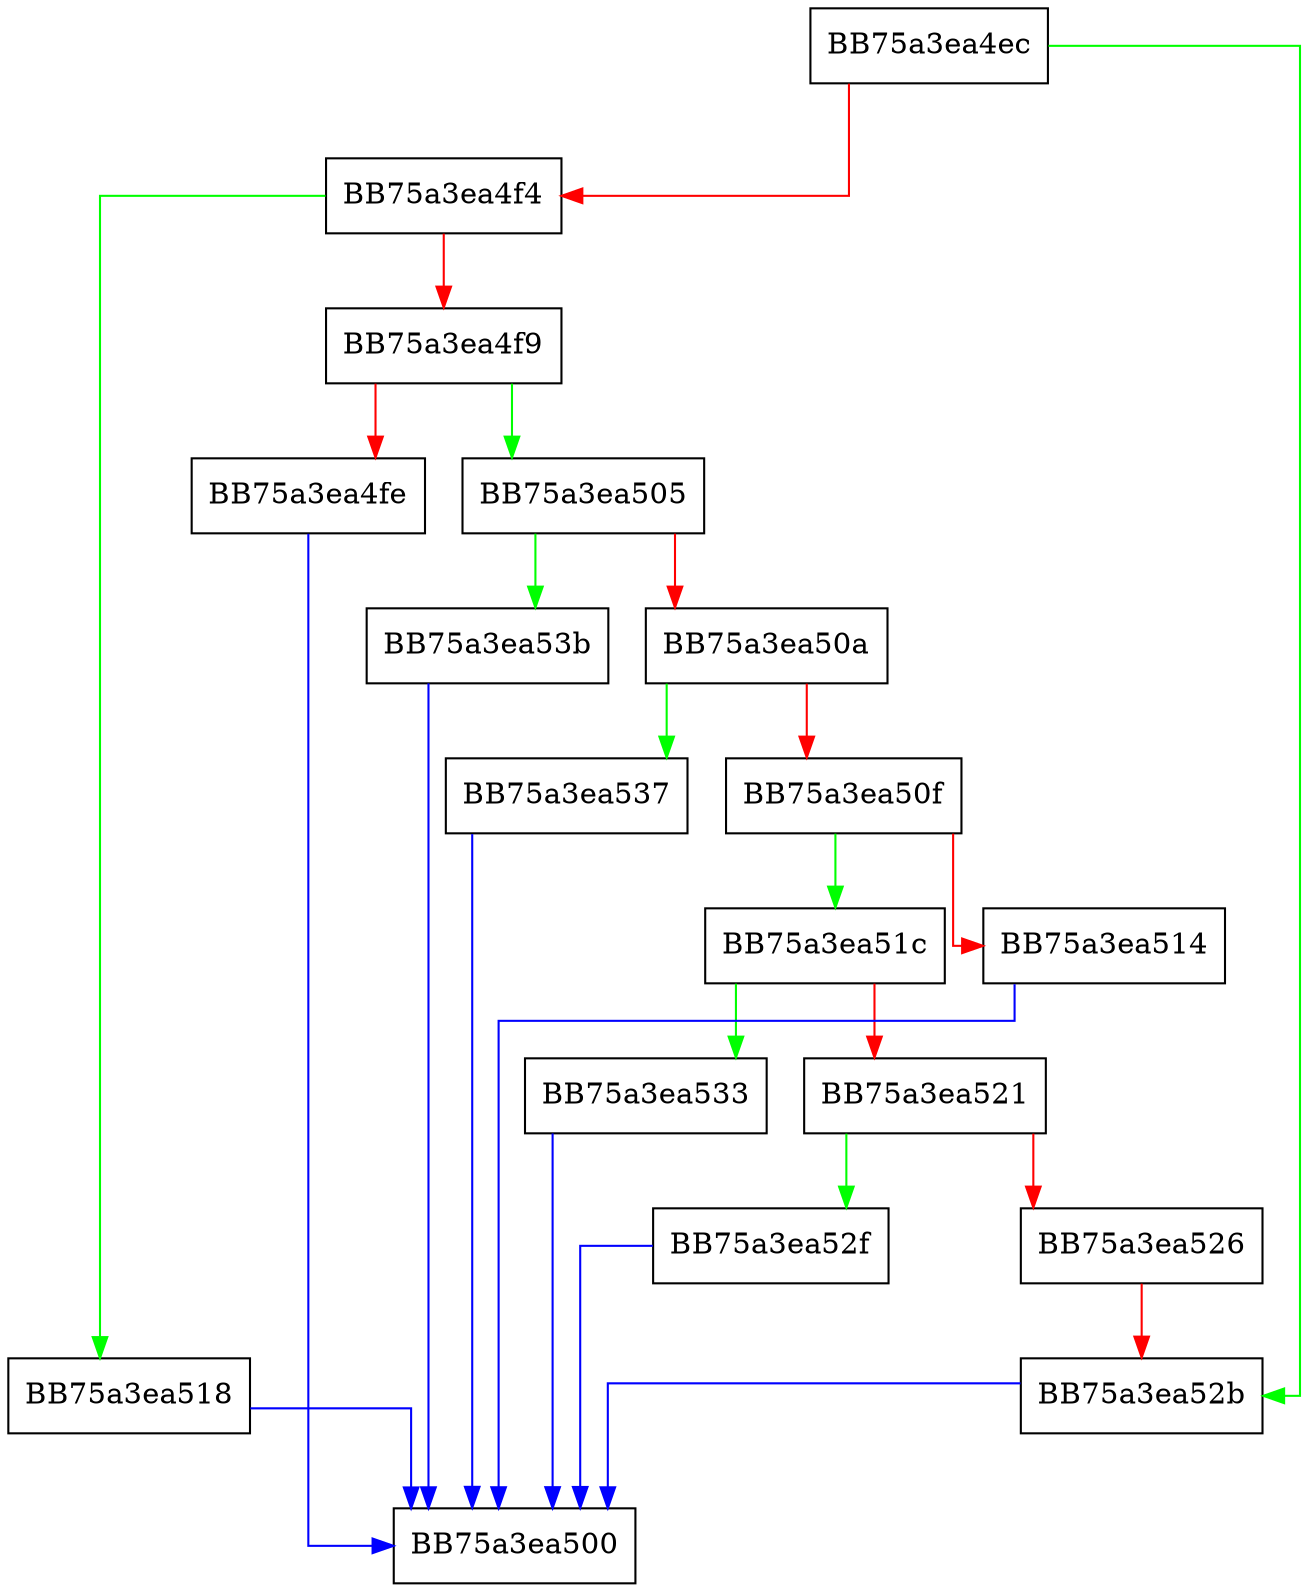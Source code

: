 digraph SmsScanReasonFrom {
  node [shape="box"];
  graph [splines=ortho];
  BB75a3ea4ec -> BB75a3ea52b [color="green"];
  BB75a3ea4ec -> BB75a3ea4f4 [color="red"];
  BB75a3ea4f4 -> BB75a3ea518 [color="green"];
  BB75a3ea4f4 -> BB75a3ea4f9 [color="red"];
  BB75a3ea4f9 -> BB75a3ea505 [color="green"];
  BB75a3ea4f9 -> BB75a3ea4fe [color="red"];
  BB75a3ea4fe -> BB75a3ea500 [color="blue"];
  BB75a3ea505 -> BB75a3ea53b [color="green"];
  BB75a3ea505 -> BB75a3ea50a [color="red"];
  BB75a3ea50a -> BB75a3ea537 [color="green"];
  BB75a3ea50a -> BB75a3ea50f [color="red"];
  BB75a3ea50f -> BB75a3ea51c [color="green"];
  BB75a3ea50f -> BB75a3ea514 [color="red"];
  BB75a3ea514 -> BB75a3ea500 [color="blue"];
  BB75a3ea518 -> BB75a3ea500 [color="blue"];
  BB75a3ea51c -> BB75a3ea533 [color="green"];
  BB75a3ea51c -> BB75a3ea521 [color="red"];
  BB75a3ea521 -> BB75a3ea52f [color="green"];
  BB75a3ea521 -> BB75a3ea526 [color="red"];
  BB75a3ea526 -> BB75a3ea52b [color="red"];
  BB75a3ea52b -> BB75a3ea500 [color="blue"];
  BB75a3ea52f -> BB75a3ea500 [color="blue"];
  BB75a3ea533 -> BB75a3ea500 [color="blue"];
  BB75a3ea537 -> BB75a3ea500 [color="blue"];
  BB75a3ea53b -> BB75a3ea500 [color="blue"];
}
